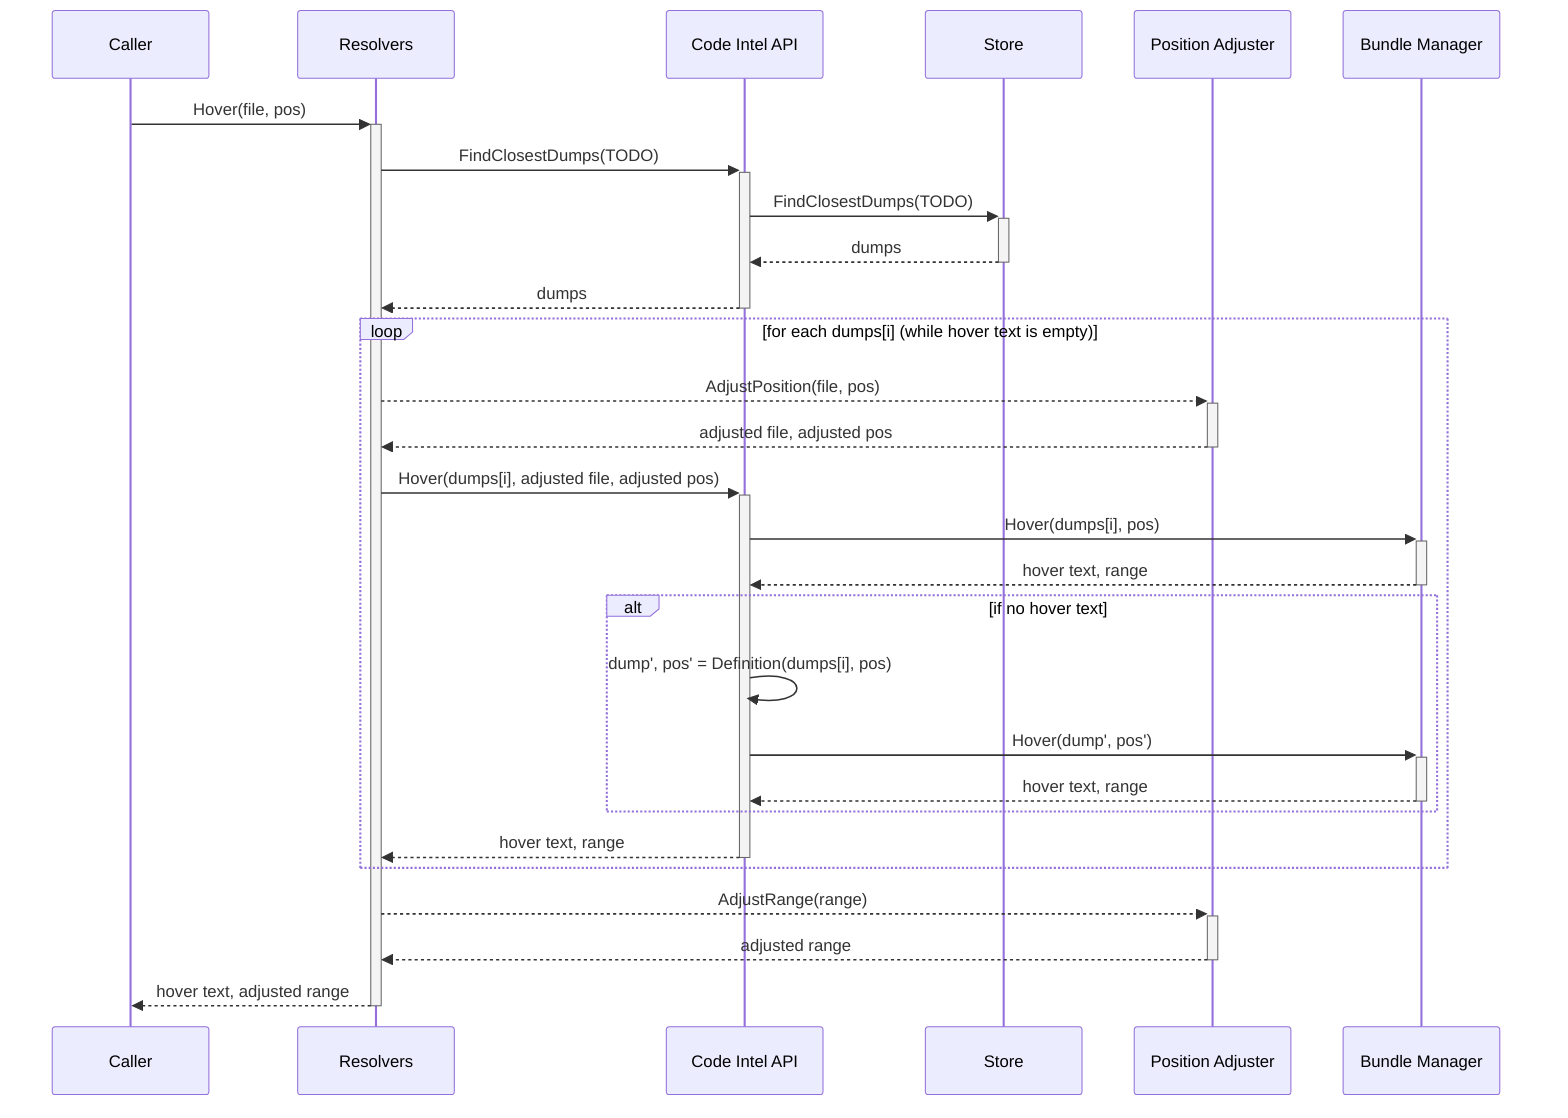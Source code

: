 sequenceDiagram
  Caller          ->>+ Resolvers: Hover(file, pos)
  Resolvers       ->>+ Code Intel API: FindClosestDumps(TODO)
  Code Intel API  ->>+ Store: FindClosestDumps(TODO)
  Store          -->>- Code Intel API: dumps
  Code Intel API -->>- Resolvers: dumps

  loop for each dumps[i] (while hover text is empty)
    Resolvers         -->>+ Position Adjuster: AdjustPosition(file, pos)
    Position Adjuster -->>- Resolvers: adjusted file, adjusted pos
    Resolvers          ->>+ Code Intel API: Hover(dumps[i], adjusted file, adjusted pos)
    Code Intel API     ->>+ Bundle Manager: Hover(dumps[i], pos)
    Bundle Manager    -->>- Code Intel API: hover text, range

    alt if no hover text
      Code Intel API  ->>  Code Intel API: dump', pos' = Definition(dumps[i], pos)
      Code Intel API  ->>+ Bundle Manager: Hover(dump', pos')
      Bundle Manager -->>- Code Intel API: hover text, range
    end

    Code Intel API -->>- Resolvers: hover text, range
  end

  Resolvers         -->>+ Position Adjuster: AdjustRange(range)
  Position Adjuster -->>- Resolvers: adjusted range
  Resolvers         -->>- Caller: hover text, adjusted range